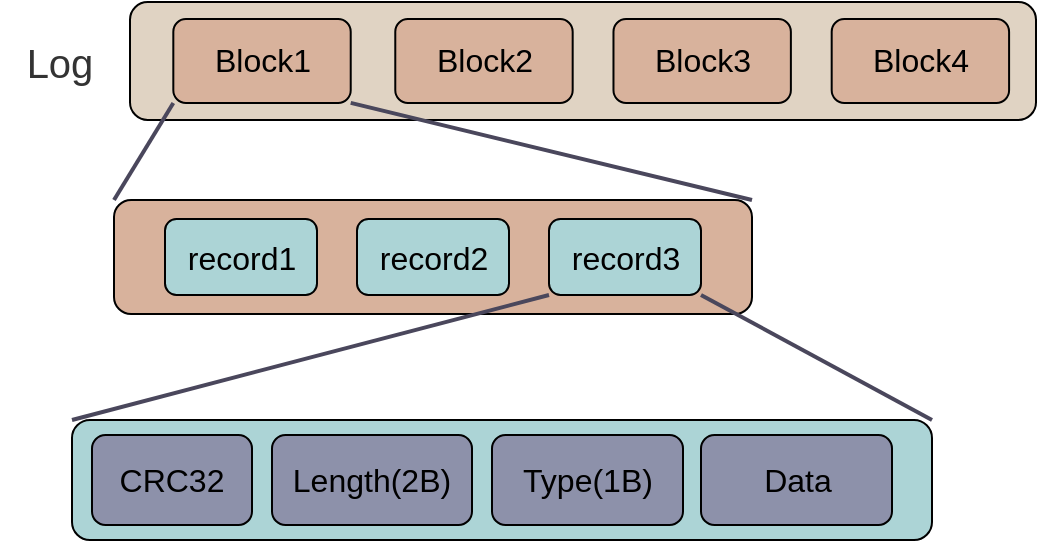 <mxfile>
    <diagram id="YQEeyEsAXImCTdxHAv1M" name="第 1 页">
        <mxGraphModel dx="762" dy="514" grid="0" gridSize="10" guides="1" tooltips="1" connect="1" arrows="1" fold="1" page="1" pageScale="1" pageWidth="2339" pageHeight="3300" background="#ffffff" math="0" shadow="0">
            <root>
                <mxCell id="0"/>
                <mxCell id="1" parent="0"/>
                <mxCell id="369" value="" style="rounded=1;whiteSpace=wrap;html=1;fontSize=16;fillColor=#D8B29C;fontColor=default;labelBackgroundColor=none;container=0;strokeWidth=1;" vertex="1" parent="1">
                    <mxGeometry x="81" y="1930" width="319" height="57" as="geometry"/>
                </mxCell>
                <mxCell id="372" value="record1" style="rounded=1;whiteSpace=wrap;html=1;fontSize=16;fillColor=#ACD4D6;fontColor=default;labelBackgroundColor=none;container=0;" vertex="1" parent="1">
                    <mxGeometry x="106.5" y="1939.5" width="76" height="38" as="geometry"/>
                </mxCell>
                <mxCell id="373" value="record2" style="rounded=1;whiteSpace=wrap;html=1;fontSize=16;fillColor=#ACD4D6;fontColor=default;labelBackgroundColor=none;container=0;" vertex="1" parent="1">
                    <mxGeometry x="202.5" y="1939.5" width="76" height="38" as="geometry"/>
                </mxCell>
                <mxCell id="374" value="record3" style="rounded=1;whiteSpace=wrap;html=1;fontSize=16;fillColor=#ACD4D6;fontColor=default;labelBackgroundColor=none;container=0;" vertex="1" parent="1">
                    <mxGeometry x="298.5" y="1939.5" width="76" height="38" as="geometry"/>
                </mxCell>
                <mxCell id="375" value="" style="group" vertex="1" connectable="0" parent="1">
                    <mxGeometry x="89" y="1831" width="453" height="59" as="geometry"/>
                </mxCell>
                <mxCell id="352" value="" style="rounded=1;whiteSpace=wrap;html=1;fontSize=16;fillColor=#E0D3C3;container=0;" parent="375" vertex="1">
                    <mxGeometry width="453.0" height="59" as="geometry"/>
                </mxCell>
                <mxCell id="366" value="Block1" style="rounded=1;whiteSpace=wrap;html=1;fontSize=16;fillColor=#D8B29C;fontColor=default;labelBackgroundColor=none;container=0;strokeWidth=1;" vertex="1" parent="375">
                    <mxGeometry x="21.659" y="8.539" width="88.7" height="41.921" as="geometry"/>
                </mxCell>
                <mxCell id="367" value="Block2" style="rounded=1;whiteSpace=wrap;html=1;fontSize=16;fillColor=#D8B29C;fontColor=default;labelBackgroundColor=none;container=0;strokeWidth=1;" vertex="1" parent="375">
                    <mxGeometry x="132.638" y="8.539" width="88.7" height="41.921" as="geometry"/>
                </mxCell>
                <mxCell id="368" value="Block3" style="rounded=1;whiteSpace=wrap;html=1;fontSize=16;fillColor=#D8B29C;fontColor=default;labelBackgroundColor=none;container=0;strokeWidth=1;" vertex="1" parent="375">
                    <mxGeometry x="241.739" y="8.539" width="88.7" height="41.921" as="geometry"/>
                </mxCell>
                <mxCell id="384" value="Block4" style="rounded=1;whiteSpace=wrap;html=1;fontSize=16;fillColor=#D8B29C;fontColor=default;labelBackgroundColor=none;container=0;strokeWidth=1;" vertex="1" parent="375">
                    <mxGeometry x="350.847" y="8.539" width="88.7" height="41.921" as="geometry"/>
                </mxCell>
                <mxCell id="371" value="" style="endArrow=none;html=1;entryX=1;entryY=1;entryDx=0;entryDy=0;exitX=1;exitY=0;exitDx=0;exitDy=0;strokeWidth=2;strokeColor=#4A475C;" edge="1" parent="1" source="369" target="366">
                    <mxGeometry width="50" height="50" relative="1" as="geometry">
                        <mxPoint x="99" y="1988" as="sourcePoint"/>
                        <mxPoint x="120" y="1913" as="targetPoint"/>
                    </mxGeometry>
                </mxCell>
                <mxCell id="370" value="" style="endArrow=none;html=1;entryX=0;entryY=1;entryDx=0;entryDy=0;exitX=0;exitY=0;exitDx=0;exitDy=0;strokeWidth=2;strokeColor=#4A475C;" edge="1" parent="1" source="369" target="366">
                    <mxGeometry width="50" height="50" relative="1" as="geometry">
                        <mxPoint x="126" y="2124" as="sourcePoint"/>
                        <mxPoint x="176" y="2074" as="targetPoint"/>
                    </mxGeometry>
                </mxCell>
                <mxCell id="376" value="" style="rounded=1;whiteSpace=wrap;html=1;fontSize=16;fillColor=#ACD4D6;fontColor=default;labelBackgroundColor=none;container=0;" vertex="1" parent="1">
                    <mxGeometry x="60" y="2040" width="430" height="60" as="geometry"/>
                </mxCell>
                <mxCell id="377" value="CRC32" style="rounded=1;whiteSpace=wrap;html=1;fontSize=16;fillColor=#8D91AA;container=0;" vertex="1" parent="1">
                    <mxGeometry x="70" y="2047.5" width="80" height="45" as="geometry"/>
                </mxCell>
                <mxCell id="378" value="Length(2B)" style="rounded=1;whiteSpace=wrap;html=1;fontSize=16;fillColor=#8D91AA;container=0;" vertex="1" parent="1">
                    <mxGeometry x="160" y="2047.5" width="100" height="45" as="geometry"/>
                </mxCell>
                <mxCell id="379" value="Type(1B)" style="rounded=1;whiteSpace=wrap;html=1;fontSize=16;fillColor=#8D91AA;container=0;" vertex="1" parent="1">
                    <mxGeometry x="270" y="2047.5" width="95.5" height="45" as="geometry"/>
                </mxCell>
                <mxCell id="380" value="Data" style="rounded=1;whiteSpace=wrap;html=1;fontSize=16;fillColor=#8D91AA;container=0;" vertex="1" parent="1">
                    <mxGeometry x="374.5" y="2047.5" width="95.5" height="45" as="geometry"/>
                </mxCell>
                <mxCell id="381" value="" style="endArrow=none;html=1;entryX=0;entryY=1;entryDx=0;entryDy=0;exitX=0;exitY=0;exitDx=0;exitDy=0;strokeWidth=2;strokeColor=#4A475C;" edge="1" parent="1" source="376" target="374">
                    <mxGeometry width="50" height="50" relative="1" as="geometry">
                        <mxPoint x="91.0" y="1940" as="sourcePoint"/>
                        <mxPoint x="120.229" y="1892.474" as="targetPoint"/>
                    </mxGeometry>
                </mxCell>
                <mxCell id="382" value="" style="endArrow=none;html=1;entryX=1;entryY=1;entryDx=0;entryDy=0;exitX=1;exitY=0;exitDx=0;exitDy=0;strokeWidth=2;strokeColor=#4A475C;" edge="1" parent="1" source="376" target="374">
                    <mxGeometry width="50" height="50" relative="1" as="geometry">
                        <mxPoint x="70.0" y="2050" as="sourcePoint"/>
                        <mxPoint x="116.5" y="1987.5" as="targetPoint"/>
                    </mxGeometry>
                </mxCell>
                <mxCell id="383" value="&lt;font style=&quot;font-size: 20px;&quot; color=&quot;#333333&quot;&gt;Log&lt;/font&gt;" style="text;html=1;strokeColor=none;fillColor=none;align=center;verticalAlign=middle;whiteSpace=wrap;rounded=0;strokeWidth=2;" vertex="1" parent="1">
                    <mxGeometry x="24" y="1845.5" width="60" height="30" as="geometry"/>
                </mxCell>
            </root>
        </mxGraphModel>
    </diagram>
</mxfile>